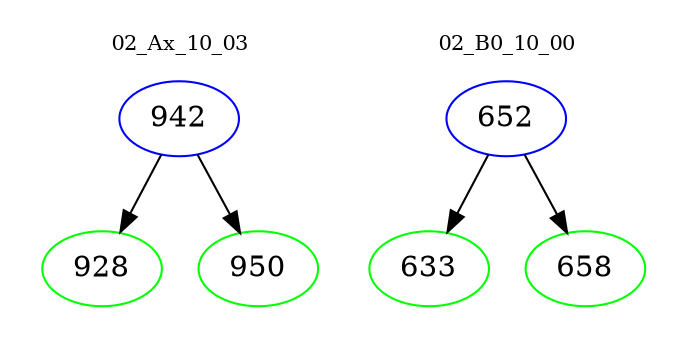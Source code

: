 digraph{
subgraph cluster_0 {
color = white
label = "02_Ax_10_03";
fontsize=10;
T0_942 [label="942", color="blue"]
T0_942 -> T0_928 [color="black"]
T0_928 [label="928", color="green"]
T0_942 -> T0_950 [color="black"]
T0_950 [label="950", color="green"]
}
subgraph cluster_1 {
color = white
label = "02_B0_10_00";
fontsize=10;
T1_652 [label="652", color="blue"]
T1_652 -> T1_633 [color="black"]
T1_633 [label="633", color="green"]
T1_652 -> T1_658 [color="black"]
T1_658 [label="658", color="green"]
}
}
